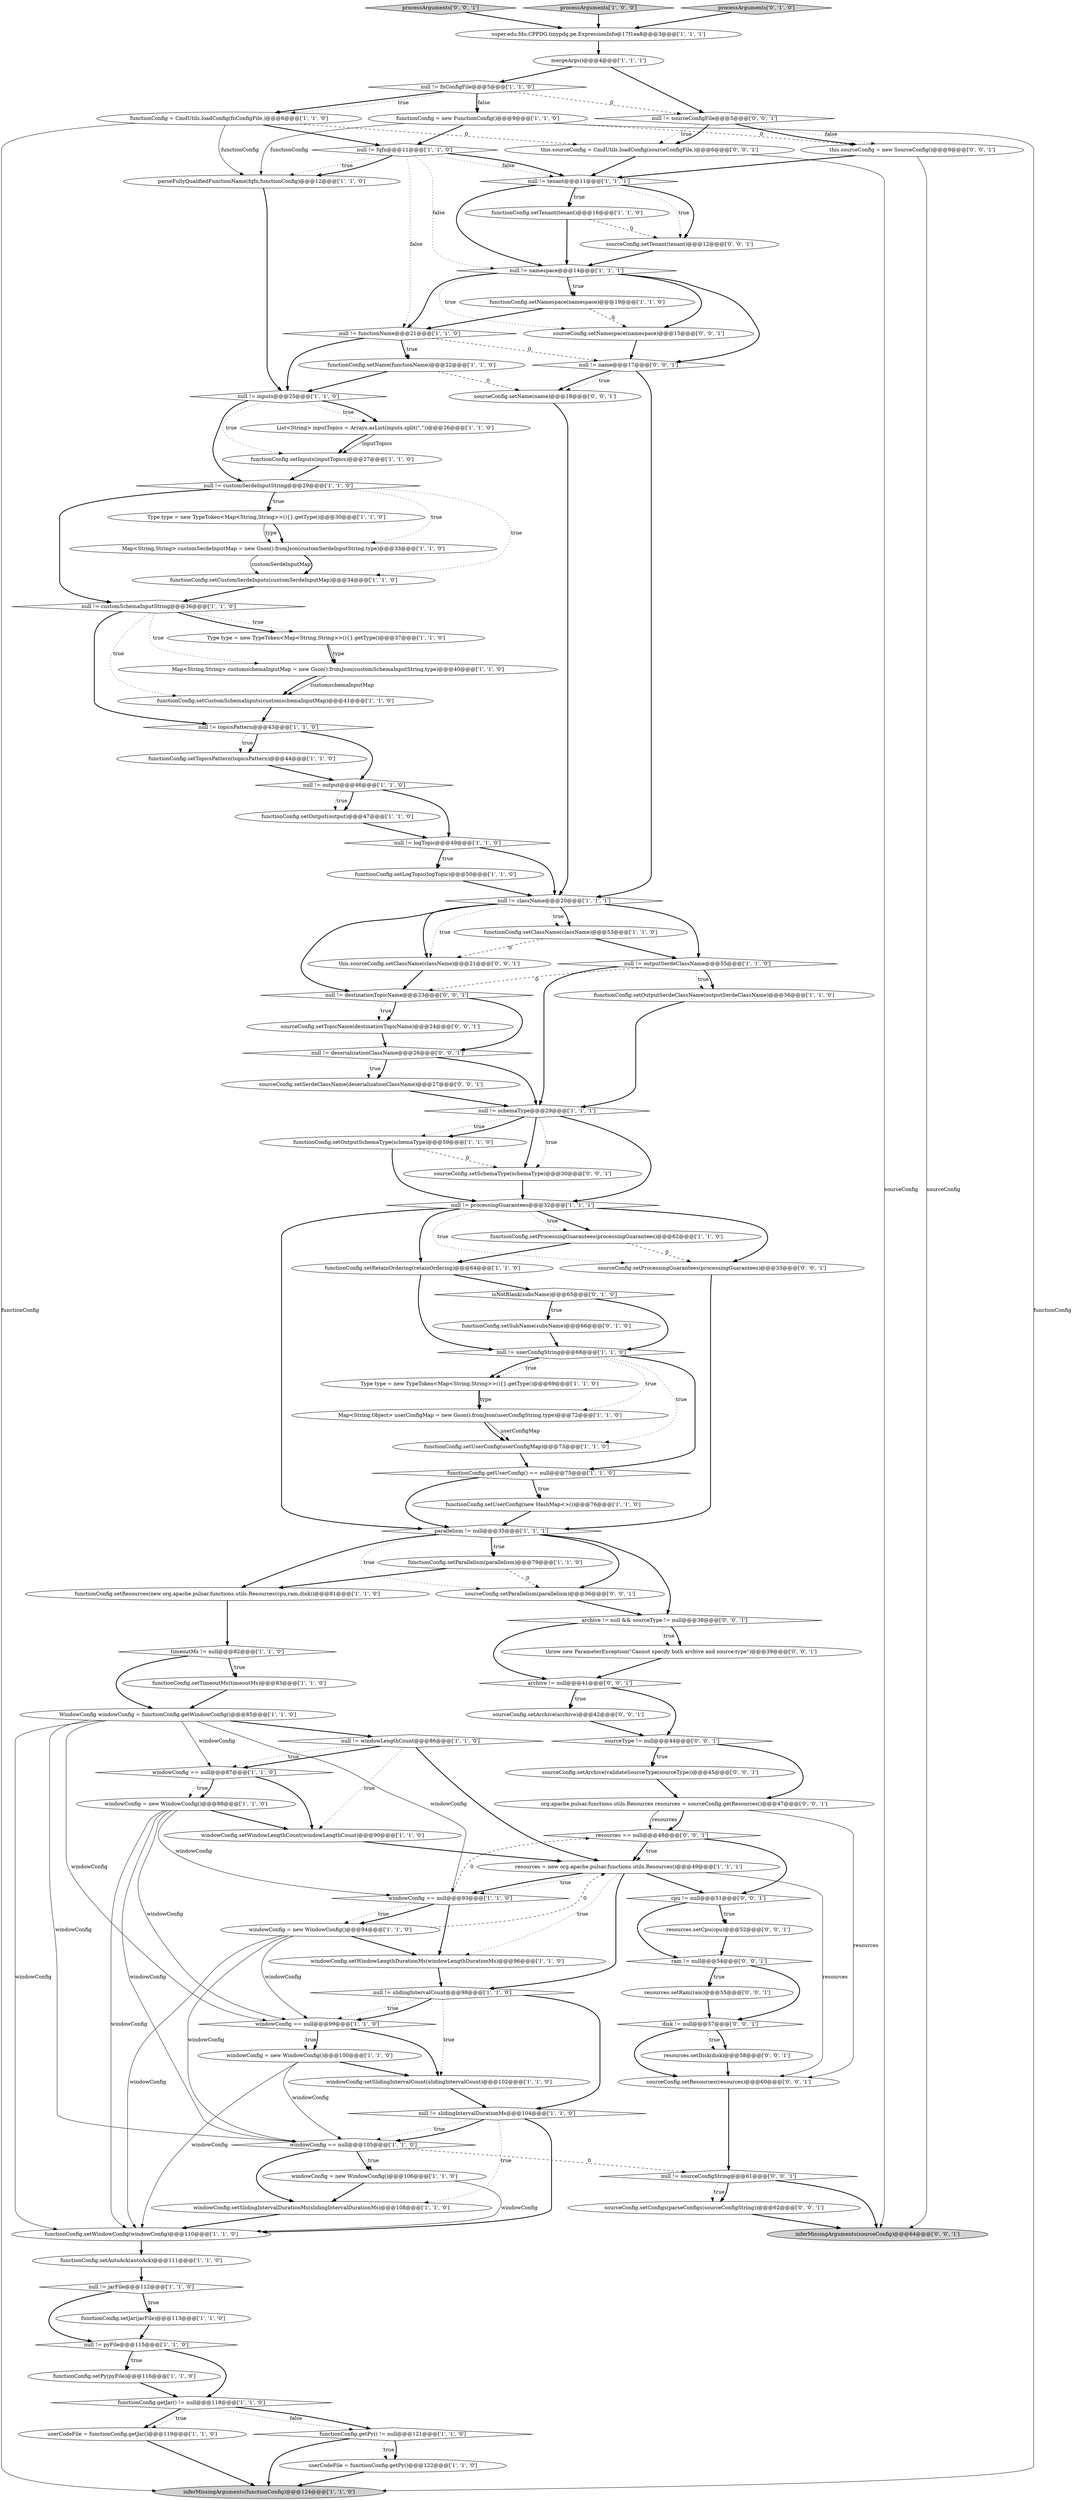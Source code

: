 digraph {
115 [style = filled, label = "archive != null@@@41@@@['0', '0', '1']", fillcolor = white, shape = diamond image = "AAA0AAABBB3BBB"];
37 [style = filled, label = "null != functionName@@@21@@@['1', '1', '0']", fillcolor = white, shape = diamond image = "AAA0AAABBB1BBB"];
87 [style = filled, label = "null != name@@@17@@@['0', '0', '1']", fillcolor = white, shape = diamond image = "AAA0AAABBB3BBB"];
93 [style = filled, label = "sourceConfig.setArchive(validateSourceType(sourceType))@@@45@@@['0', '0', '1']", fillcolor = white, shape = ellipse image = "AAA0AAABBB3BBB"];
56 [style = filled, label = "Map<String,String> customschemaInputMap = new Gson().fromJson(customSchemaInputString,type)@@@40@@@['1', '1', '0']", fillcolor = white, shape = ellipse image = "AAA0AAABBB1BBB"];
79 [style = filled, label = "functionConfig.setSubName(subsName)@@@66@@@['0', '1', '0']", fillcolor = white, shape = ellipse image = "AAA1AAABBB2BBB"];
20 [style = filled, label = "functionConfig.setCustomSchemaInputs(customschemaInputMap)@@@41@@@['1', '1', '0']", fillcolor = white, shape = ellipse image = "AAA0AAABBB1BBB"];
73 [style = filled, label = "functionConfig.setTopicsPattern(topicsPattern)@@@44@@@['1', '1', '0']", fillcolor = white, shape = ellipse image = "AAA0AAABBB1BBB"];
85 [style = filled, label = "sourceType != null@@@44@@@['0', '0', '1']", fillcolor = white, shape = diamond image = "AAA0AAABBB3BBB"];
24 [style = filled, label = "null != topicsPattern@@@43@@@['1', '1', '0']", fillcolor = white, shape = diamond image = "AAA0AAABBB1BBB"];
36 [style = filled, label = "functionConfig.setJar(jarFile)@@@113@@@['1', '1', '0']", fillcolor = white, shape = ellipse image = "AAA0AAABBB1BBB"];
51 [style = filled, label = "windowConfig.setWindowLengthDurationMs(windowLengthDurationMs)@@@96@@@['1', '1', '0']", fillcolor = white, shape = ellipse image = "AAA0AAABBB1BBB"];
107 [style = filled, label = "cpu != null@@@51@@@['0', '0', '1']", fillcolor = white, shape = diamond image = "AAA0AAABBB3BBB"];
40 [style = filled, label = "null != fqfn@@@11@@@['1', '1', '0']", fillcolor = white, shape = diamond image = "AAA0AAABBB1BBB"];
1 [style = filled, label = "resources = new org.apache.pulsar.functions.utils.Resources()@@@49@@@['1', '1', '1']", fillcolor = white, shape = ellipse image = "AAA0AAABBB1BBB"];
44 [style = filled, label = "null != tenant@@@11@@@['1', '1', '1']", fillcolor = white, shape = diamond image = "AAA0AAABBB1BBB"];
55 [style = filled, label = "List<String> inputTopics = Arrays.asList(inputs.split(\",\"))@@@26@@@['1', '1', '0']", fillcolor = white, shape = ellipse image = "AAA0AAABBB1BBB"];
13 [style = filled, label = "windowConfig = new WindowConfig()@@@106@@@['1', '1', '0']", fillcolor = white, shape = ellipse image = "AAA0AAABBB1BBB"];
62 [style = filled, label = "functionConfig.setTenant(tenant)@@@16@@@['1', '1', '0']", fillcolor = white, shape = ellipse image = "AAA0AAABBB1BBB"];
38 [style = filled, label = "null != processingGuarantees@@@32@@@['1', '1', '1']", fillcolor = white, shape = diamond image = "AAA0AAABBB1BBB"];
66 [style = filled, label = "null != namespace@@@14@@@['1', '1', '1']", fillcolor = white, shape = diamond image = "AAA0AAABBB1BBB"];
71 [style = filled, label = "WindowConfig windowConfig = functionConfig.getWindowConfig()@@@85@@@['1', '1', '0']", fillcolor = white, shape = ellipse image = "AAA0AAABBB1BBB"];
47 [style = filled, label = "functionConfig.setRetainOrdering(retainOrdering)@@@64@@@['1', '1', '0']", fillcolor = white, shape = ellipse image = "AAA0AAABBB1BBB"];
65 [style = filled, label = "null != slidingIntervalDurationMs@@@104@@@['1', '1', '0']", fillcolor = white, shape = diamond image = "AAA0AAABBB1BBB"];
21 [style = filled, label = "null != windowLengthCount@@@86@@@['1', '1', '0']", fillcolor = white, shape = diamond image = "AAA0AAABBB1BBB"];
60 [style = filled, label = "functionConfig.setParallelism(parallelism)@@@79@@@['1', '1', '0']", fillcolor = white, shape = ellipse image = "AAA0AAABBB1BBB"];
26 [style = filled, label = "functionConfig.setUserConfig(userConfigMap)@@@73@@@['1', '1', '0']", fillcolor = white, shape = ellipse image = "AAA0AAABBB1BBB"];
19 [style = filled, label = "null != output@@@46@@@['1', '1', '0']", fillcolor = white, shape = diamond image = "AAA0AAABBB1BBB"];
110 [style = filled, label = "sourceConfig.setConfigs(parseConfigs(sourceConfigString))@@@62@@@['0', '0', '1']", fillcolor = white, shape = ellipse image = "AAA0AAABBB3BBB"];
61 [style = filled, label = "functionConfig.setOutputSerdeClassName(outputSerdeClassName)@@@56@@@['1', '1', '0']", fillcolor = white, shape = ellipse image = "AAA0AAABBB1BBB"];
48 [style = filled, label = "functionConfig.setAutoAck(autoAck)@@@111@@@['1', '1', '0']", fillcolor = white, shape = ellipse image = "AAA0AAABBB1BBB"];
102 [style = filled, label = "processArguments['0', '0', '1']", fillcolor = lightgray, shape = diamond image = "AAA0AAABBB3BBB"];
30 [style = filled, label = "windowConfig.setSlidingIntervalCount(slidingIntervalCount)@@@102@@@['1', '1', '0']", fillcolor = white, shape = ellipse image = "AAA0AAABBB1BBB"];
101 [style = filled, label = "null != sourceConfigString@@@61@@@['0', '0', '1']", fillcolor = white, shape = diamond image = "AAA0AAABBB3BBB"];
92 [style = filled, label = "resources.setRam(ram)@@@55@@@['0', '0', '1']", fillcolor = white, shape = ellipse image = "AAA0AAABBB3BBB"];
22 [style = filled, label = "Map<String,String> customSerdeInputMap = new Gson().fromJson(customSerdeInputString,type)@@@33@@@['1', '1', '0']", fillcolor = white, shape = ellipse image = "AAA0AAABBB1BBB"];
99 [style = filled, label = "throw new ParameterException(\"Cannot specify both archive and source-type\")@@@39@@@['0', '0', '1']", fillcolor = white, shape = ellipse image = "AAA0AAABBB3BBB"];
80 [style = filled, label = "isNotBlank(subsName)@@@65@@@['0', '1', '0']", fillcolor = white, shape = diamond image = "AAA1AAABBB2BBB"];
2 [style = filled, label = "windowConfig = new WindowConfig()@@@88@@@['1', '1', '0']", fillcolor = white, shape = ellipse image = "AAA0AAABBB1BBB"];
25 [style = filled, label = "windowConfig = new WindowConfig()@@@100@@@['1', '1', '0']", fillcolor = white, shape = ellipse image = "AAA0AAABBB1BBB"];
84 [style = filled, label = "resources.setDisk(disk)@@@58@@@['0', '0', '1']", fillcolor = white, shape = ellipse image = "AAA0AAABBB3BBB"];
8 [style = filled, label = "null != customSerdeInputString@@@29@@@['1', '1', '0']", fillcolor = white, shape = diamond image = "AAA0AAABBB1BBB"];
78 [style = filled, label = "null != inputs@@@25@@@['1', '1', '0']", fillcolor = white, shape = diamond image = "AAA0AAABBB1BBB"];
96 [style = filled, label = "this.sourceConfig.setClassName(className)@@@21@@@['0', '0', '1']", fillcolor = white, shape = ellipse image = "AAA0AAABBB3BBB"];
50 [style = filled, label = "mergeArgs()@@@4@@@['1', '1', '1']", fillcolor = white, shape = ellipse image = "AAA0AAABBB1BBB"];
34 [style = filled, label = "functionConfig.setProcessingGuarantees(processingGuarantees)@@@62@@@['1', '1', '0']", fillcolor = white, shape = ellipse image = "AAA0AAABBB1BBB"];
97 [style = filled, label = "sourceConfig.setName(name)@@@18@@@['0', '0', '1']", fillcolor = white, shape = ellipse image = "AAA0AAABBB3BBB"];
31 [style = filled, label = "functionConfig = new FunctionConfig()@@@9@@@['1', '1', '0']", fillcolor = white, shape = ellipse image = "AAA0AAABBB1BBB"];
82 [style = filled, label = "sourceConfig.setSchemaType(schemaType)@@@30@@@['0', '0', '1']", fillcolor = white, shape = ellipse image = "AAA0AAABBB3BBB"];
35 [style = filled, label = "inferMissingArguments(functionConfig)@@@124@@@['1', '1', '0']", fillcolor = lightgray, shape = ellipse image = "AAA0AAABBB1BBB"];
98 [style = filled, label = "sourceConfig.setProcessingGuarantees(processingGuarantees)@@@33@@@['0', '0', '1']", fillcolor = white, shape = ellipse image = "AAA0AAABBB3BBB"];
58 [style = filled, label = "Type type = new TypeToken<Map<String,String>>(){}.getType()@@@37@@@['1', '1', '0']", fillcolor = white, shape = ellipse image = "AAA0AAABBB1BBB"];
63 [style = filled, label = "timeoutMs != null@@@82@@@['1', '1', '0']", fillcolor = white, shape = diamond image = "AAA0AAABBB1BBB"];
91 [style = filled, label = "null != deserializationClassName@@@26@@@['0', '0', '1']", fillcolor = white, shape = diamond image = "AAA0AAABBB3BBB"];
17 [style = filled, label = "null != logTopic@@@49@@@['1', '1', '0']", fillcolor = white, shape = diamond image = "AAA0AAABBB1BBB"];
109 [style = filled, label = "archive != null && sourceType != null@@@38@@@['0', '0', '1']", fillcolor = white, shape = diamond image = "AAA0AAABBB3BBB"];
27 [style = filled, label = "null != fnConfigFile@@@5@@@['1', '1', '0']", fillcolor = white, shape = diamond image = "AAA0AAABBB1BBB"];
29 [style = filled, label = "functionConfig.setUserConfig(new HashMap<>())@@@76@@@['1', '1', '0']", fillcolor = white, shape = ellipse image = "AAA0AAABBB1BBB"];
94 [style = filled, label = "disk != null@@@57@@@['0', '0', '1']", fillcolor = white, shape = diamond image = "AAA0AAABBB3BBB"];
54 [style = filled, label = "null != jarFile@@@112@@@['1', '1', '0']", fillcolor = white, shape = diamond image = "AAA0AAABBB1BBB"];
113 [style = filled, label = "ram != null@@@54@@@['0', '0', '1']", fillcolor = white, shape = diamond image = "AAA0AAABBB3BBB"];
43 [style = filled, label = "functionConfig.setName(functionName)@@@22@@@['1', '1', '0']", fillcolor = white, shape = ellipse image = "AAA0AAABBB1BBB"];
39 [style = filled, label = "processArguments['1', '0', '0']", fillcolor = lightgray, shape = diamond image = "AAA0AAABBB1BBB"];
53 [style = filled, label = "null != outputSerdeClassName@@@55@@@['1', '1', '0']", fillcolor = white, shape = diamond image = "AAA0AAABBB1BBB"];
75 [style = filled, label = "functionConfig = CmdUtils.loadConfig(fnConfigFile,)@@@6@@@['1', '1', '0']", fillcolor = white, shape = ellipse image = "AAA0AAABBB1BBB"];
90 [style = filled, label = "sourceConfig.setNamespace(namespace)@@@15@@@['0', '0', '1']", fillcolor = white, shape = ellipse image = "AAA0AAABBB3BBB"];
103 [style = filled, label = "sourceConfig.setParallelism(parallelism)@@@36@@@['0', '0', '1']", fillcolor = white, shape = ellipse image = "AAA0AAABBB3BBB"];
86 [style = filled, label = "this.sourceConfig = CmdUtils.loadConfig(sourceConfigFile,)@@@6@@@['0', '0', '1']", fillcolor = white, shape = ellipse image = "AAA0AAABBB3BBB"];
49 [style = filled, label = "windowConfig = new WindowConfig()@@@94@@@['1', '1', '0']", fillcolor = white, shape = ellipse image = "AAA0AAABBB1BBB"];
64 [style = filled, label = "functionConfig.getUserConfig() == null@@@75@@@['1', '1', '0']", fillcolor = white, shape = diamond image = "AAA0AAABBB1BBB"];
105 [style = filled, label = "sourceConfig.setTenant(tenant)@@@12@@@['0', '0', '1']", fillcolor = white, shape = ellipse image = "AAA0AAABBB3BBB"];
33 [style = filled, label = "windowConfig == null@@@87@@@['1', '1', '0']", fillcolor = white, shape = diamond image = "AAA0AAABBB1BBB"];
70 [style = filled, label = "windowConfig == null@@@93@@@['1', '1', '0']", fillcolor = white, shape = diamond image = "AAA0AAABBB1BBB"];
59 [style = filled, label = "null != customSchemaInputString@@@36@@@['1', '1', '0']", fillcolor = white, shape = diamond image = "AAA0AAABBB1BBB"];
76 [style = filled, label = "windowConfig == null@@@99@@@['1', '1', '0']", fillcolor = white, shape = diamond image = "AAA0AAABBB1BBB"];
14 [style = filled, label = "functionConfig.getPy() != null@@@121@@@['1', '1', '0']", fillcolor = white, shape = diamond image = "AAA0AAABBB1BBB"];
81 [style = filled, label = "processArguments['0', '1', '0']", fillcolor = lightgray, shape = diamond image = "AAA0AAABBB2BBB"];
69 [style = filled, label = "windowConfig.setSlidingIntervalDurationMs(slidingIntervalDurationMs)@@@108@@@['1', '1', '0']", fillcolor = white, shape = ellipse image = "AAA0AAABBB1BBB"];
114 [style = filled, label = "sourceConfig.setResources(resources)@@@60@@@['0', '0', '1']", fillcolor = white, shape = ellipse image = "AAA0AAABBB3BBB"];
7 [style = filled, label = "Type type = new TypeToken<Map<String,String>>(){}.getType()@@@30@@@['1', '1', '0']", fillcolor = white, shape = ellipse image = "AAA0AAABBB1BBB"];
46 [style = filled, label = "userCodeFile = functionConfig.getJar()@@@119@@@['1', '1', '0']", fillcolor = white, shape = ellipse image = "AAA0AAABBB1BBB"];
95 [style = filled, label = "null != sourceConfigFile@@@5@@@['0', '0', '1']", fillcolor = white, shape = diamond image = "AAA0AAABBB3BBB"];
9 [style = filled, label = "null != userConfigString@@@68@@@['1', '1', '0']", fillcolor = white, shape = diamond image = "AAA0AAABBB1BBB"];
106 [style = filled, label = "this.sourceConfig = new SourceConfig()@@@9@@@['0', '0', '1']", fillcolor = white, shape = ellipse image = "AAA0AAABBB3BBB"];
32 [style = filled, label = "super.edu.fdu.CPPDG.tinypdg.pe.ExpressionInfo@17f1ea8@@@3@@@['1', '1', '1']", fillcolor = white, shape = ellipse image = "AAA0AAABBB1BBB"];
3 [style = filled, label = "null != slidingIntervalCount@@@98@@@['1', '1', '0']", fillcolor = white, shape = diamond image = "AAA0AAABBB1BBB"];
74 [style = filled, label = "functionConfig.setOutput(output)@@@47@@@['1', '1', '0']", fillcolor = white, shape = ellipse image = "AAA0AAABBB1BBB"];
72 [style = filled, label = "functionConfig.setCustomSerdeInputs(customSerdeInputMap)@@@34@@@['1', '1', '0']", fillcolor = white, shape = ellipse image = "AAA0AAABBB1BBB"];
83 [style = filled, label = "resources.setCpu(cpu)@@@52@@@['0', '0', '1']", fillcolor = white, shape = ellipse image = "AAA0AAABBB3BBB"];
100 [style = filled, label = "sourceConfig.setSerdeClassName(deserializationClassName)@@@27@@@['0', '0', '1']", fillcolor = white, shape = ellipse image = "AAA0AAABBB3BBB"];
12 [style = filled, label = "null != className@@@20@@@['1', '1', '1']", fillcolor = white, shape = diamond image = "AAA0AAABBB1BBB"];
4 [style = filled, label = "functionConfig.setInputs(inputTopics)@@@27@@@['1', '1', '0']", fillcolor = white, shape = ellipse image = "AAA0AAABBB1BBB"];
18 [style = filled, label = "parallelism != null@@@35@@@['1', '1', '1']", fillcolor = white, shape = diamond image = "AAA0AAABBB1BBB"];
5 [style = filled, label = "functionConfig.setOutputSchemaType(schemaType)@@@59@@@['1', '1', '0']", fillcolor = white, shape = ellipse image = "AAA0AAABBB1BBB"];
23 [style = filled, label = "parseFullyQualifiedFunctionName(fqfn,functionConfig)@@@12@@@['1', '1', '0']", fillcolor = white, shape = ellipse image = "AAA0AAABBB1BBB"];
42 [style = filled, label = "null != pyFile@@@115@@@['1', '1', '0']", fillcolor = white, shape = diamond image = "AAA0AAABBB1BBB"];
6 [style = filled, label = "windowConfig.setWindowLengthCount(windowLengthCount)@@@90@@@['1', '1', '0']", fillcolor = white, shape = ellipse image = "AAA0AAABBB1BBB"];
88 [style = filled, label = "null != destinationTopicName@@@23@@@['0', '0', '1']", fillcolor = white, shape = diamond image = "AAA0AAABBB3BBB"];
57 [style = filled, label = "functionConfig.setPy(pyFile)@@@116@@@['1', '1', '0']", fillcolor = white, shape = ellipse image = "AAA0AAABBB1BBB"];
16 [style = filled, label = "windowConfig == null@@@105@@@['1', '1', '0']", fillcolor = white, shape = diamond image = "AAA0AAABBB1BBB"];
112 [style = filled, label = "sourceConfig.setTopicName(destinationTopicName)@@@24@@@['0', '0', '1']", fillcolor = white, shape = ellipse image = "AAA0AAABBB3BBB"];
67 [style = filled, label = "null != schemaType@@@29@@@['1', '1', '1']", fillcolor = white, shape = diamond image = "AAA0AAABBB1BBB"];
89 [style = filled, label = "org.apache.pulsar.functions.utils.Resources resources = sourceConfig.getResources()@@@47@@@['0', '0', '1']", fillcolor = white, shape = ellipse image = "AAA0AAABBB3BBB"];
28 [style = filled, label = "functionConfig.setClassName(className)@@@53@@@['1', '1', '0']", fillcolor = white, shape = ellipse image = "AAA0AAABBB1BBB"];
104 [style = filled, label = "sourceConfig.setArchive(archive)@@@42@@@['0', '0', '1']", fillcolor = white, shape = ellipse image = "AAA0AAABBB3BBB"];
77 [style = filled, label = "functionConfig.setWindowConfig(windowConfig)@@@110@@@['1', '1', '0']", fillcolor = white, shape = ellipse image = "AAA0AAABBB1BBB"];
52 [style = filled, label = "functionConfig.getJar() != null@@@118@@@['1', '1', '0']", fillcolor = white, shape = diamond image = "AAA0AAABBB1BBB"];
108 [style = filled, label = "inferMissingArguments(sourceConfig)@@@64@@@['0', '0', '1']", fillcolor = lightgray, shape = ellipse image = "AAA0AAABBB3BBB"];
11 [style = filled, label = "userCodeFile = functionConfig.getPy()@@@122@@@['1', '1', '0']", fillcolor = white, shape = ellipse image = "AAA0AAABBB1BBB"];
41 [style = filled, label = "Map<String,Object> userConfigMap = new Gson().fromJson(userConfigString,type)@@@72@@@['1', '1', '0']", fillcolor = white, shape = ellipse image = "AAA0AAABBB1BBB"];
45 [style = filled, label = "Type type = new TypeToken<Map<String,String>>(){}.getType()@@@69@@@['1', '1', '0']", fillcolor = white, shape = ellipse image = "AAA0AAABBB1BBB"];
0 [style = filled, label = "functionConfig.setLogTopic(logTopic)@@@50@@@['1', '1', '0']", fillcolor = white, shape = ellipse image = "AAA0AAABBB1BBB"];
111 [style = filled, label = "resources == null@@@48@@@['0', '0', '1']", fillcolor = white, shape = diamond image = "AAA0AAABBB3BBB"];
68 [style = filled, label = "functionConfig.setTimeoutMs(timeoutMs)@@@83@@@['1', '1', '0']", fillcolor = white, shape = ellipse image = "AAA0AAABBB1BBB"];
15 [style = filled, label = "functionConfig.setNamespace(namespace)@@@19@@@['1', '1', '0']", fillcolor = white, shape = ellipse image = "AAA0AAABBB1BBB"];
10 [style = filled, label = "functionConfig.setResources(new org.apache.pulsar.functions.utils.Resources(cpu,ram,disk))@@@81@@@['1', '1', '0']", fillcolor = white, shape = ellipse image = "AAA0AAABBB1BBB"];
107->83 [style = bold, label=""];
80->79 [style = bold, label=""];
63->71 [style = bold, label=""];
12->28 [style = bold, label=""];
61->67 [style = bold, label=""];
38->47 [style = bold, label=""];
36->42 [style = bold, label=""];
95->86 [style = dotted, label="true"];
17->0 [style = dotted, label="true"];
67->82 [style = dotted, label="true"];
86->108 [style = solid, label="sourceConfig"];
75->86 [style = dashed, label="0"];
10->63 [style = bold, label=""];
70->49 [style = dotted, label="true"];
42->57 [style = dotted, label="true"];
96->88 [style = bold, label=""];
18->103 [style = bold, label=""];
18->60 [style = dotted, label="true"];
38->98 [style = dotted, label="true"];
84->114 [style = bold, label=""];
49->16 [style = solid, label="windowConfig"];
110->108 [style = bold, label=""];
70->49 [style = bold, label=""];
19->74 [style = bold, label=""];
39->32 [style = bold, label=""];
45->41 [style = bold, label=""];
62->66 [style = bold, label=""];
4->8 [style = bold, label=""];
44->105 [style = dotted, label="true"];
7->22 [style = bold, label=""];
67->5 [style = dotted, label="true"];
16->13 [style = bold, label=""];
14->11 [style = bold, label=""];
87->97 [style = bold, label=""];
83->113 [style = bold, label=""];
25->16 [style = solid, label="windowConfig"];
44->66 [style = bold, label=""];
59->56 [style = dotted, label="true"];
53->61 [style = dotted, label="true"];
59->58 [style = dotted, label="true"];
115->104 [style = dotted, label="true"];
12->88 [style = bold, label=""];
2->70 [style = solid, label="windowConfig"];
65->16 [style = dotted, label="true"];
79->9 [style = bold, label=""];
53->67 [style = bold, label=""];
59->58 [style = bold, label=""];
23->78 [style = bold, label=""];
47->80 [style = bold, label=""];
40->66 [style = dotted, label="false"];
27->31 [style = dotted, label="false"];
58->56 [style = solid, label="type"];
24->73 [style = dotted, label="true"];
15->90 [style = dashed, label="0"];
71->76 [style = solid, label="windowConfig"];
5->38 [style = bold, label=""];
41->26 [style = solid, label="userConfigMap"];
59->24 [style = bold, label=""];
71->21 [style = bold, label=""];
80->79 [style = dotted, label="true"];
53->61 [style = bold, label=""];
85->93 [style = dotted, label="true"];
49->77 [style = solid, label="windowConfig"];
77->48 [style = bold, label=""];
12->96 [style = bold, label=""];
75->35 [style = solid, label="functionConfig"];
111->1 [style = bold, label=""];
57->52 [style = bold, label=""];
71->33 [style = solid, label="windowConfig"];
33->2 [style = dotted, label="true"];
55->4 [style = solid, label="inputTopics"];
109->99 [style = bold, label=""];
14->35 [style = bold, label=""];
60->103 [style = dashed, label="0"];
38->18 [style = bold, label=""];
31->106 [style = dashed, label="0"];
31->23 [style = solid, label="functionConfig"];
18->103 [style = dotted, label="true"];
7->22 [style = solid, label="type"];
48->54 [style = bold, label=""];
113->94 [style = bold, label=""];
94->84 [style = bold, label=""];
49->76 [style = solid, label="windowConfig"];
58->56 [style = bold, label=""];
24->73 [style = bold, label=""];
38->34 [style = bold, label=""];
86->44 [style = bold, label=""];
72->59 [style = bold, label=""];
67->5 [style = bold, label=""];
18->109 [style = bold, label=""];
107->113 [style = bold, label=""];
114->101 [style = bold, label=""];
106->108 [style = solid, label="sourceConfig"];
75->40 [style = bold, label=""];
43->97 [style = dashed, label="0"];
28->96 [style = dashed, label="0"];
33->6 [style = bold, label=""];
54->36 [style = bold, label=""];
13->77 [style = solid, label="windowConfig"];
33->2 [style = bold, label=""];
9->45 [style = dotted, label="true"];
3->30 [style = dotted, label="true"];
1->70 [style = bold, label=""];
42->52 [style = bold, label=""];
97->12 [style = bold, label=""];
0->12 [style = bold, label=""];
111->107 [style = bold, label=""];
66->15 [style = bold, label=""];
80->9 [style = bold, label=""];
11->35 [style = bold, label=""];
54->36 [style = dotted, label="true"];
49->1 [style = dashed, label="0"];
87->12 [style = bold, label=""];
69->77 [style = bold, label=""];
16->101 [style = dashed, label="0"];
64->29 [style = dotted, label="true"];
71->77 [style = solid, label="windowConfig"];
66->37 [style = bold, label=""];
16->69 [style = bold, label=""];
89->111 [style = bold, label=""];
44->105 [style = bold, label=""];
88->112 [style = dotted, label="true"];
45->41 [style = solid, label="type"];
95->106 [style = dotted, label="false"];
56->20 [style = solid, label="customschemaInputMap"];
40->23 [style = dotted, label="true"];
1->107 [style = bold, label=""];
85->93 [style = bold, label=""];
95->106 [style = bold, label=""];
44->62 [style = bold, label=""];
92->94 [style = bold, label=""];
101->108 [style = bold, label=""];
63->68 [style = dotted, label="true"];
22->72 [style = solid, label="customSerdeInputMap"];
2->76 [style = solid, label="windowConfig"];
38->34 [style = dotted, label="true"];
111->1 [style = dotted, label="true"];
40->44 [style = dotted, label="false"];
21->33 [style = bold, label=""];
52->46 [style = bold, label=""];
89->114 [style = solid, label="resources"];
8->59 [style = bold, label=""];
112->91 [style = bold, label=""];
40->23 [style = bold, label=""];
12->53 [style = bold, label=""];
82->38 [style = bold, label=""];
9->64 [style = bold, label=""];
68->71 [style = bold, label=""];
59->20 [style = dotted, label="true"];
78->55 [style = dotted, label="true"];
1->51 [style = dotted, label="true"];
78->55 [style = bold, label=""];
101->110 [style = dotted, label="true"];
87->97 [style = dotted, label="true"];
88->112 [style = bold, label=""];
76->30 [style = bold, label=""];
3->76 [style = dotted, label="true"];
12->96 [style = dotted, label="true"];
8->7 [style = dotted, label="true"];
56->20 [style = bold, label=""];
8->22 [style = dotted, label="true"];
78->4 [style = dotted, label="true"];
53->88 [style = dashed, label="0"];
91->100 [style = bold, label=""];
91->67 [style = bold, label=""];
107->83 [style = dotted, label="true"];
109->99 [style = dotted, label="true"];
89->111 [style = solid, label="resources"];
43->78 [style = bold, label=""];
41->26 [style = bold, label=""];
93->89 [style = bold, label=""];
2->16 [style = solid, label="windowConfig"];
70->51 [style = bold, label=""];
65->16 [style = bold, label=""];
37->78 [style = bold, label=""];
18->60 [style = bold, label=""];
19->17 [style = bold, label=""];
54->42 [style = bold, label=""];
50->95 [style = bold, label=""];
65->69 [style = dotted, label="true"];
40->37 [style = dotted, label="false"];
9->41 [style = dotted, label="true"];
20->24 [style = bold, label=""];
2->6 [style = bold, label=""];
90->87 [style = bold, label=""];
8->7 [style = bold, label=""];
42->57 [style = bold, label=""];
21->6 [style = dotted, label="true"];
78->8 [style = bold, label=""];
22->72 [style = bold, label=""];
24->19 [style = bold, label=""];
21->1 [style = bold, label=""];
74->17 [style = bold, label=""];
52->46 [style = dotted, label="true"];
94->114 [style = bold, label=""];
88->91 [style = bold, label=""];
29->18 [style = bold, label=""];
103->109 [style = bold, label=""];
27->75 [style = bold, label=""];
94->84 [style = dotted, label="true"];
37->43 [style = dotted, label="true"];
6->1 [style = bold, label=""];
109->115 [style = bold, label=""];
27->31 [style = bold, label=""];
17->0 [style = bold, label=""];
67->38 [style = bold, label=""];
113->92 [style = bold, label=""];
28->53 [style = bold, label=""];
106->44 [style = bold, label=""];
71->16 [style = solid, label="windowConfig"];
105->66 [style = bold, label=""];
26->64 [style = bold, label=""];
98->18 [style = bold, label=""];
102->32 [style = bold, label=""];
66->15 [style = dotted, label="true"];
64->18 [style = bold, label=""];
60->10 [style = bold, label=""];
3->65 [style = bold, label=""];
34->47 [style = bold, label=""];
81->32 [style = bold, label=""];
63->68 [style = bold, label=""];
104->85 [style = bold, label=""];
71->70 [style = solid, label="windowConfig"];
62->105 [style = dashed, label="0"];
31->40 [style = bold, label=""];
15->37 [style = bold, label=""];
49->51 [style = bold, label=""];
66->90 [style = bold, label=""];
37->43 [style = bold, label=""];
95->86 [style = bold, label=""];
113->92 [style = dotted, label="true"];
34->98 [style = dashed, label="0"];
38->98 [style = bold, label=""];
17->12 [style = bold, label=""];
5->82 [style = dashed, label="0"];
16->13 [style = dotted, label="true"];
44->62 [style = dotted, label="true"];
47->9 [style = bold, label=""];
12->28 [style = dotted, label="true"];
75->23 [style = solid, label="functionConfig"];
2->77 [style = solid, label="windowConfig"];
65->77 [style = bold, label=""];
51->3 [style = bold, label=""];
115->85 [style = bold, label=""];
115->104 [style = bold, label=""];
40->44 [style = bold, label=""];
55->4 [style = bold, label=""];
13->69 [style = bold, label=""];
101->110 [style = bold, label=""];
31->35 [style = solid, label="functionConfig"];
9->26 [style = dotted, label="true"];
1->3 [style = bold, label=""];
27->95 [style = dashed, label="0"];
27->75 [style = dotted, label="true"];
76->25 [style = dotted, label="true"];
46->35 [style = bold, label=""];
18->10 [style = bold, label=""];
8->72 [style = dotted, label="true"];
1->114 [style = solid, label="resources"];
21->33 [style = dotted, label="true"];
73->19 [style = bold, label=""];
9->45 [style = bold, label=""];
99->115 [style = bold, label=""];
91->100 [style = dotted, label="true"];
67->82 [style = bold, label=""];
85->89 [style = bold, label=""];
19->74 [style = dotted, label="true"];
50->27 [style = bold, label=""];
30->65 [style = bold, label=""];
70->111 [style = dashed, label="0"];
14->11 [style = dotted, label="true"];
66->90 [style = dotted, label="true"];
25->77 [style = solid, label="windowConfig"];
25->30 [style = bold, label=""];
52->14 [style = bold, label=""];
32->50 [style = bold, label=""];
76->25 [style = bold, label=""];
64->29 [style = bold, label=""];
3->76 [style = bold, label=""];
66->87 [style = bold, label=""];
100->67 [style = bold, label=""];
1->70 [style = dotted, label="true"];
37->87 [style = dashed, label="0"];
52->14 [style = dotted, label="false"];
}
